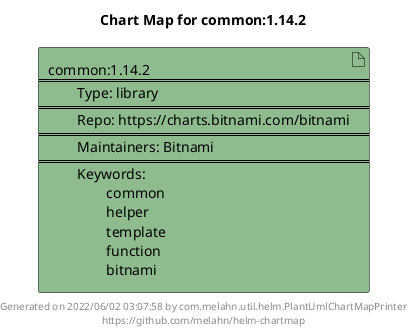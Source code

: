 @startuml
skinparam linetype ortho
skinparam backgroundColor white
skinparam usecaseBorderColor black
skinparam usecaseArrowColor LightSlateGray
skinparam artifactBorderColor black
skinparam artifactArrowColor LightSlateGray

title Chart Map for common:1.14.2

'There is one referenced Helm Chart
artifact "common:1.14.2\n====\n\tType: library\n====\n\tRepo: https://charts.bitnami.com/bitnami\n====\n\tMaintainers: Bitnami\n====\n\tKeywords: \n\t\tcommon\n\t\thelper\n\t\ttemplate\n\t\tfunction\n\t\tbitnami" as common_1_14_2 #DarkSeaGreen

'There are 0 referenced Docker Images

'Chart Dependencies

center footer Generated on 2022/06/02 03:07:58 by com.melahn.util.helm.PlantUmlChartMapPrinter\nhttps://github.com/melahn/helm-chartmap
@enduml
